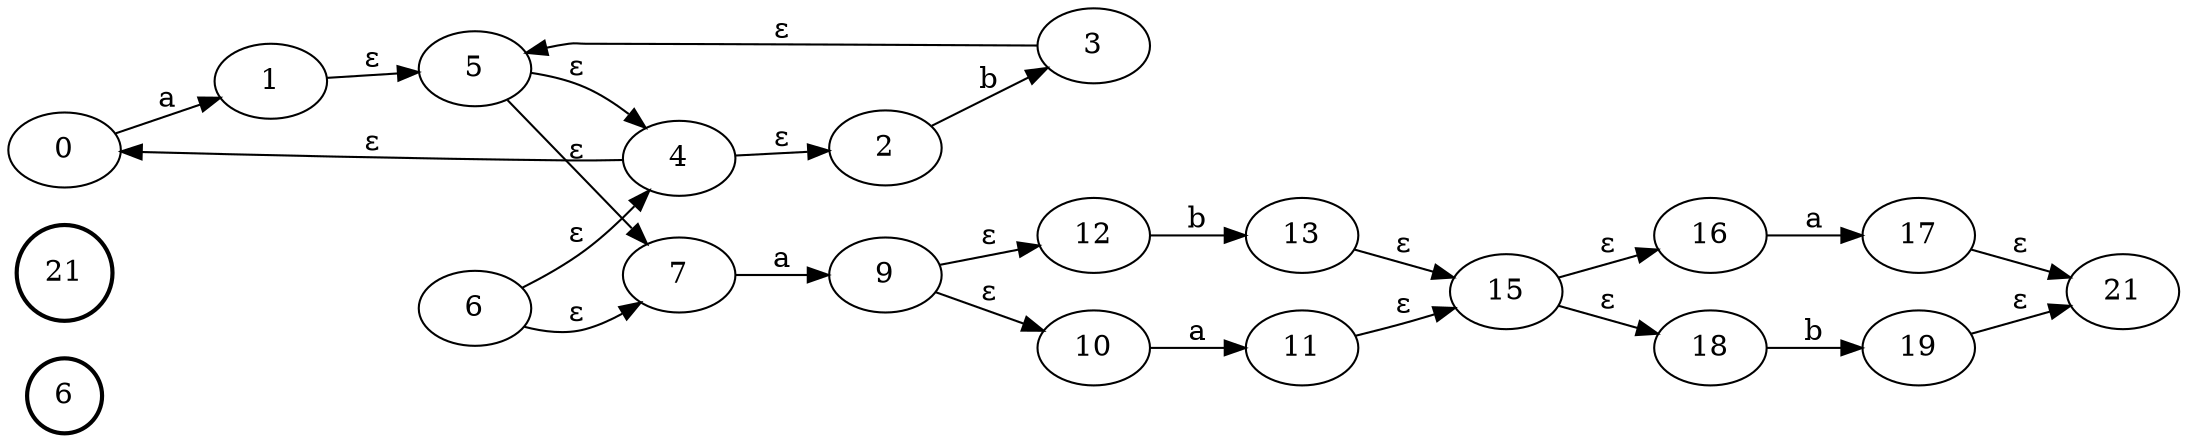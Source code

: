 digraph {
	rankdir=LR
	2379459165424 [label=6 shape=circle style=bold]
	2379459175664 [label=21 shape=circle style=bold]
	0 -> 1 [label=a]
	2 -> 3 [label=b]
	4 -> 0 [label="ε"]
	4 -> 2 [label="ε"]
	1 -> 5 [label="ε"]
	3 -> 5 [label="ε"]
	6 -> 4 [label="ε"]
	5 -> 7 [label="ε"]
	6 -> 7 [label="ε"]
	5 -> 4 [label="ε"]
	7 -> 9 [label=a]
	10 -> 11 [label=a]
	12 -> 13 [label=b]
	11 -> 15 [label="ε"]
	13 -> 15 [label="ε"]
	9 -> 10 [label="ε"]
	9 -> 12 [label="ε"]
	16 -> 17 [label=a]
	18 -> 19 [label=b]
	17 -> 21 [label="ε"]
	19 -> 21 [label="ε"]
	15 -> 16 [label="ε"]
	15 -> 18 [label="ε"]
}
